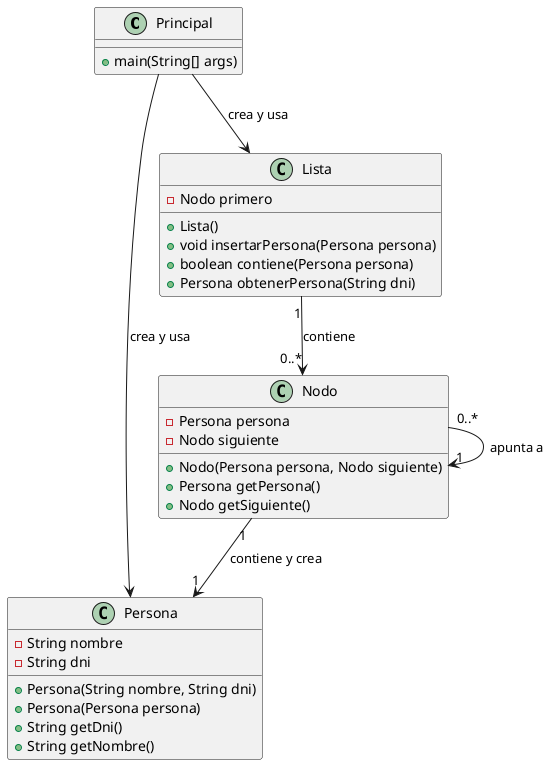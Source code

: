 @startuml

class Principal {
    + main(String[] args)
}

class Persona {
    - String nombre
    - String dni
    + Persona(String nombre, String dni)
    + Persona(Persona persona)
    + String getDni()
    + String getNombre()
}

class Nodo {
    - Persona persona
    - Nodo siguiente
    + Nodo(Persona persona, Nodo siguiente)
    + Persona getPersona()
    + Nodo getSiguiente()
}

class Lista {
    - Nodo primero
    + Lista()
    + void insertarPersona(Persona persona)
    + boolean contiene(Persona persona)
    + Persona obtenerPersona(String dni)
}

' Relaciones
Principal --> Persona : "crea y usa"
Principal --> Lista : "crea y usa"
Lista "1" --> "0..*" Nodo : "contiene"
Nodo "1" --> "1" Persona : "contiene y crea"
Nodo "0..*" --> "1" Nodo : "apunta a"

@enduml